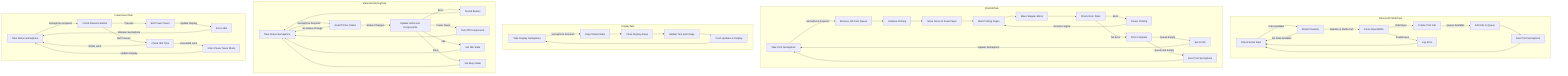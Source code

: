 %% Mermaid syntax for the flowchart
graph TD
    %% Task: Receive Print Job Task
    subgraph ReceivePrintJobTask
        R1[Check Serial Input] -->|Data Available| R2[Read Character]
        R2 -->|Newline or Buffer Full| R3[Parse Input Buffer]
        R3 -->|Valid Input| R4[Create Print Job]
        R4 -->|Queue Available| R5[Add Job to Queue]
        R5 --> R6[Give Print Semaphore]
        R6 --> R1
        R3 -->|Invalid Input| R7[Log Error]
        R7 --> R1
        R2 -->|No Data Available| R1
    end

    %% Task: Print Job Task
    subgraph PrintJobTask
        P1[Take Print Semaphore] -->|Semaphore Acquired| P2[Receive Job from Queue]
        P2 --> P3[Initialize Printing]
        P3 --> P4[Move Servo to Feed Paper]
        P4 --> P5[Start Printing Pages]
        P5 --> P6[Move Stepper Motor]
        P6 --> P7[Check Error State]
        P7 -->|Error| P8[Pause Printing]
        P8 -->|Resume Signal| P5
        P7 -->|No Error| P9[Print Complete]
        P9 -->|Queue Empty| P10[Set to Idle]
        P10 -->|Update Semaphore| P1
        P9 -->|Queue Not Empty| P11[Give Print Semaphore]
        P11 --> P1
    end

    %% Task: Display Task
    subgraph DisplayTask
        D1[Take Display Semaphore] -->|Semaphore Acquired| D2[Copy Shared Data]
        D2 --> D3[Clear Display Areas]
        D3 --> D4[Update Text and Image]
        D4 --> D5[Push Updates to Display]
        D5 --> D1
    end

    %% Task: Status Monitoring Task
    subgraph StatusMonitoringTask
        S1[Take Status Semaphore] -->|Semaphore Acquired| S2[Read Printer Status]
        S2 -->|Status Changed| S3[Update LEDs and Components]
        S3 -->|Error| S4[Sound Buzzer]
        S3 -->|Power Saver| S5[Turn Off Components]
        S3 -->|Idle| S6[Set Idle State]
        S3 -->|Busy| S7[Set Busy State]
        S7 --> S1
        S6 --> S1
        S5 --> S1
        S4 --> S1
        S2 -->|No Status Change| S1
    end

    %% Task: Power Saver Task
    subgraph PowerSaverTask
        PS1[Take Status Semaphore] -->|Semaphore Acquired| PS2[Check Resume Button]
        PS2 -->|Pressed| PS3[Exit Power Saver]
        PS3 -->|Update Display| PS4[Set to Idle]
        PS4 -->|Release Semaphore| PS1
        PS2 -->|Not Pressed| PS5[Check Idle Time]
        PS5 -->|Exceeded Limit| PS6[Enter Power Saver Mode]
        PS6 -->|Update Display| PS1
        PS5 -->|Within Limit| PS1
    end